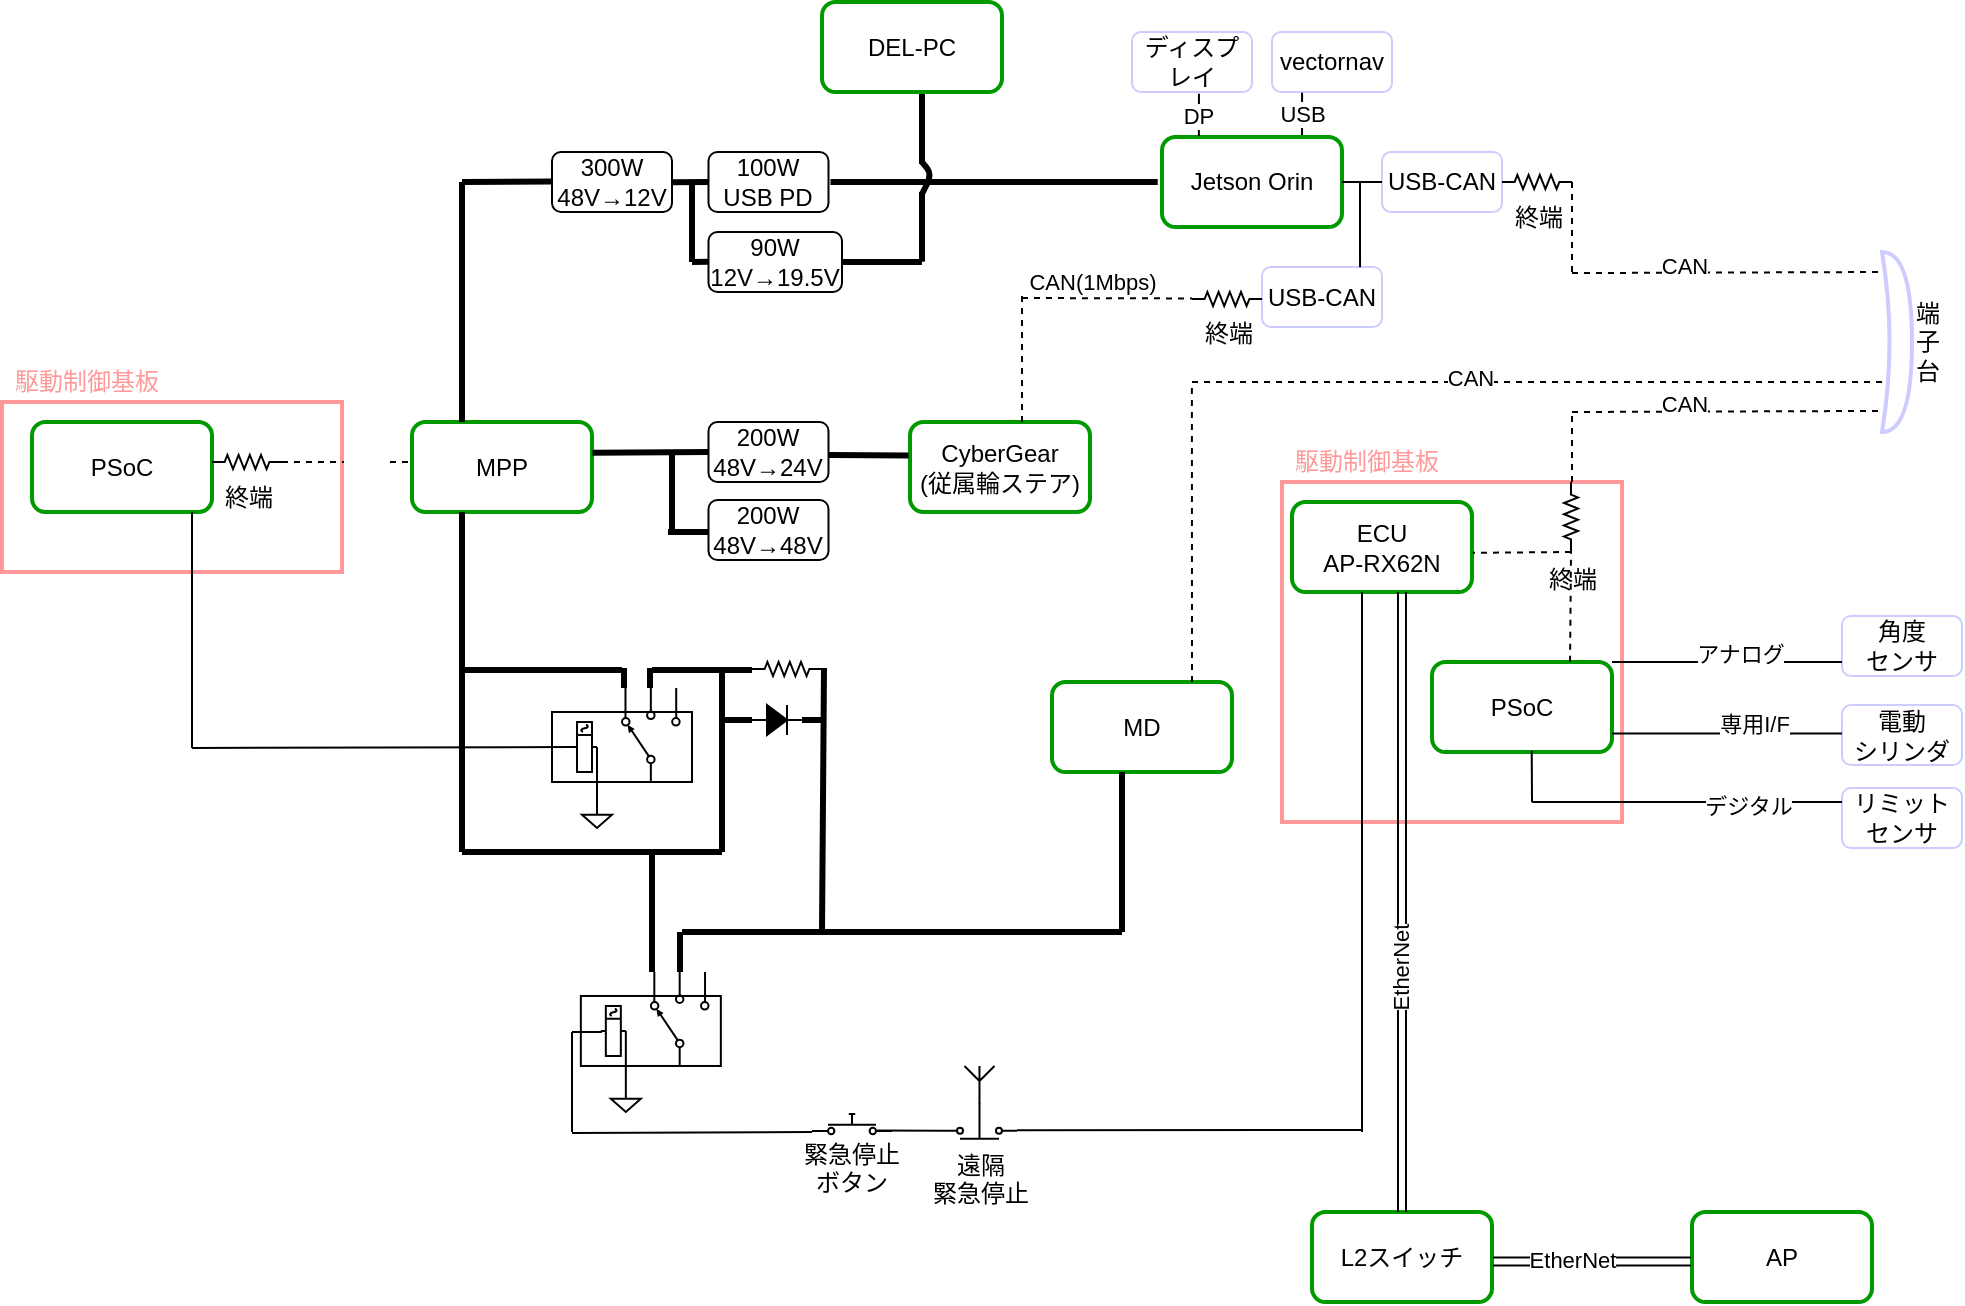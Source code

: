 <mxfile>
    <diagram id="9PdyP9MILgwPvJu1e36a" name="ページ1">
        <mxGraphModel dx="796" dy="493" grid="1" gridSize="5" guides="1" tooltips="1" connect="1" arrows="1" fold="1" page="1" pageScale="1" pageWidth="1169" pageHeight="827" background="none" math="0" shadow="0">
            <root>
                <mxCell id="0"/>
                <mxCell id="1" parent="0"/>
                <mxCell id="4" value="" style="rounded=0;whiteSpace=wrap;html=1;fillColor=none;" parent="1" vertex="1">
                    <mxGeometry x="335" y="490" width="70" height="35" as="geometry"/>
                </mxCell>
                <mxCell id="6" value="" style="pointerEvents=1;verticalLabelPosition=bottom;shadow=0;dashed=0;align=center;html=1;verticalAlign=top;shape=mxgraph.electrical.electro-mechanical.relay;fillColor=none;direction=south;" parent="1" vertex="1">
                    <mxGeometry x="345" y="495" width="12.5" height="25" as="geometry"/>
                </mxCell>
                <mxCell id="7" value="MPP" style="rounded=1;whiteSpace=wrap;html=1;strokeWidth=2;fillColor=none;strokeColor=#009900;" parent="1" vertex="1">
                    <mxGeometry x="265" y="345" width="90" height="45" as="geometry"/>
                </mxCell>
                <mxCell id="8" value="" style="endArrow=none;html=1;strokeWidth=3;" parent="1" edge="1">
                    <mxGeometry width="50" height="50" relative="1" as="geometry">
                        <mxPoint x="290" y="560" as="sourcePoint"/>
                        <mxPoint x="290" y="390" as="targetPoint"/>
                    </mxGeometry>
                </mxCell>
                <mxCell id="9" value="" style="endArrow=none;html=1;strokeWidth=3;" parent="1" edge="1">
                    <mxGeometry width="50" height="50" relative="1" as="geometry">
                        <mxPoint x="290" y="469" as="sourcePoint"/>
                        <mxPoint x="370" y="469" as="targetPoint"/>
                    </mxGeometry>
                </mxCell>
                <mxCell id="10" value="" style="endArrow=none;html=1;strokeWidth=3;" parent="1" edge="1">
                    <mxGeometry width="50" height="50" relative="1" as="geometry">
                        <mxPoint x="385" y="469" as="sourcePoint"/>
                        <mxPoint x="435" y="469" as="targetPoint"/>
                    </mxGeometry>
                </mxCell>
                <mxCell id="11" value="" style="endArrow=none;html=1;strokeWidth=3;" parent="1" edge="1">
                    <mxGeometry width="50" height="50" relative="1" as="geometry">
                        <mxPoint x="420" y="469" as="sourcePoint"/>
                        <mxPoint x="420" y="560" as="targetPoint"/>
                    </mxGeometry>
                </mxCell>
                <mxCell id="12" value="" style="pointerEvents=1;verticalLabelPosition=bottom;shadow=0;dashed=0;align=center;html=1;verticalAlign=top;shape=mxgraph.electrical.signal_sources.signal_ground;fillColor=none;" parent="1" vertex="1">
                    <mxGeometry x="350" y="538" width="15" height="10" as="geometry"/>
                </mxCell>
                <mxCell id="13" value="" style="endArrow=none;html=1;strokeWidth=1;entryX=0.5;entryY=0;entryDx=0;entryDy=0;entryPerimeter=0;exitX=0.5;exitY=0;exitDx=0;exitDy=0;exitPerimeter=0;" parent="1" source="12" target="6" edge="1">
                    <mxGeometry width="50" height="50" relative="1" as="geometry">
                        <mxPoint x="495" y="470" as="sourcePoint"/>
                        <mxPoint x="545" y="420" as="targetPoint"/>
                    </mxGeometry>
                </mxCell>
                <mxCell id="14" value="" style="endArrow=none;html=1;strokeWidth=1;entryX=0.5;entryY=1;entryDx=0;entryDy=0;entryPerimeter=0;" parent="1" target="6" edge="1">
                    <mxGeometry width="50" height="50" relative="1" as="geometry">
                        <mxPoint x="155" y="508" as="sourcePoint"/>
                        <mxPoint x="362.5" y="512.5" as="targetPoint"/>
                    </mxGeometry>
                </mxCell>
                <mxCell id="15" value="" style="pointerEvents=1;verticalLabelPosition=bottom;shadow=0;dashed=0;align=center;html=1;verticalAlign=top;shape=mxgraph.electrical.resistors.resistor_2;fillColor=none;" parent="1" vertex="1">
                    <mxGeometry x="435" y="465" width="35" height="7" as="geometry"/>
                </mxCell>
                <mxCell id="16" value="" style="endArrow=none;html=1;strokeWidth=3;" parent="1" edge="1">
                    <mxGeometry width="50" height="50" relative="1" as="geometry">
                        <mxPoint x="420" y="494" as="sourcePoint"/>
                        <mxPoint x="435" y="494" as="targetPoint"/>
                    </mxGeometry>
                </mxCell>
                <mxCell id="17" value="&lt;div style=&quot;&quot;&gt;&lt;span style=&quot;background-color: initial; white-space-collapse: preserve;&quot;&gt;&#9;&lt;/span&gt;&lt;span style=&quot;background-color: initial; white-space-collapse: preserve;&quot;&gt;&#9;&lt;/span&gt;&lt;/div&gt;" style="pointerEvents=1;fillColor=strokeColor;verticalLabelPosition=bottom;shadow=0;dashed=0;align=center;html=1;verticalAlign=top;shape=mxgraph.electrical.diodes.diode;" parent="1" vertex="1">
                    <mxGeometry x="435" y="486.5" width="25" height="15" as="geometry"/>
                </mxCell>
                <mxCell id="18" value="" style="endArrow=none;html=1;strokeWidth=3;" parent="1" edge="1">
                    <mxGeometry width="50" height="50" relative="1" as="geometry">
                        <mxPoint x="471" y="468" as="sourcePoint"/>
                        <mxPoint x="470" y="600" as="targetPoint"/>
                    </mxGeometry>
                </mxCell>
                <mxCell id="19" value="" style="endArrow=none;html=1;strokeWidth=3;exitX=1;exitY=0.5;exitDx=0;exitDy=0;exitPerimeter=0;" parent="1" source="17" edge="1">
                    <mxGeometry width="50" height="50" relative="1" as="geometry">
                        <mxPoint x="405" y="485" as="sourcePoint"/>
                        <mxPoint x="470" y="494" as="targetPoint"/>
                    </mxGeometry>
                </mxCell>
                <mxCell id="20" value="" style="pointerEvents=1;verticalLabelPosition=bottom;shadow=0;dashed=0;align=center;html=1;verticalAlign=top;shape=mxgraph.electrical.electro-mechanical.selectorSwitch3Position2;elSwitchState=1;fillColor=none;direction=north;" parent="1" vertex="1">
                    <mxGeometry x="370.01" y="478.01" width="28.82" height="47" as="geometry"/>
                </mxCell>
                <mxCell id="21" value="" style="endArrow=none;html=1;strokeWidth=3;" parent="1" edge="1">
                    <mxGeometry width="50" height="50" relative="1" as="geometry">
                        <mxPoint x="371" y="468" as="sourcePoint"/>
                        <mxPoint x="371" y="478" as="targetPoint"/>
                    </mxGeometry>
                </mxCell>
                <mxCell id="22" value="" style="endArrow=none;html=1;strokeWidth=3;" parent="1" edge="1">
                    <mxGeometry width="50" height="50" relative="1" as="geometry">
                        <mxPoint x="384" y="468" as="sourcePoint"/>
                        <mxPoint x="384" y="478" as="targetPoint"/>
                    </mxGeometry>
                </mxCell>
                <mxCell id="23" value="" style="endArrow=none;html=1;strokeWidth=3;" parent="1" edge="1">
                    <mxGeometry width="50" height="50" relative="1" as="geometry">
                        <mxPoint x="290" y="560" as="sourcePoint"/>
                        <mxPoint x="420" y="560" as="targetPoint"/>
                    </mxGeometry>
                </mxCell>
                <mxCell id="30" value="" style="rounded=0;whiteSpace=wrap;html=1;fillColor=none;" parent="1" vertex="1">
                    <mxGeometry x="349.42" y="631.99" width="70" height="35" as="geometry"/>
                </mxCell>
                <mxCell id="31" value="" style="pointerEvents=1;verticalLabelPosition=bottom;shadow=0;dashed=0;align=center;html=1;verticalAlign=top;shape=mxgraph.electrical.electro-mechanical.relay;fillColor=none;direction=south;" parent="1" vertex="1">
                    <mxGeometry x="359.42" y="636.99" width="12.5" height="25" as="geometry"/>
                </mxCell>
                <mxCell id="32" value="" style="pointerEvents=1;verticalLabelPosition=bottom;shadow=0;dashed=0;align=center;html=1;verticalAlign=top;shape=mxgraph.electrical.signal_sources.signal_ground;fillColor=none;" parent="1" vertex="1">
                    <mxGeometry x="364.42" y="679.99" width="15" height="10" as="geometry"/>
                </mxCell>
                <mxCell id="33" value="" style="endArrow=none;html=1;strokeWidth=1;entryX=0.5;entryY=0;entryDx=0;entryDy=0;entryPerimeter=0;exitX=0.5;exitY=0;exitDx=0;exitDy=0;exitPerimeter=0;" parent="1" source="32" target="31" edge="1">
                    <mxGeometry width="50" height="50" relative="1" as="geometry">
                        <mxPoint x="509.42" y="611.99" as="sourcePoint"/>
                        <mxPoint x="559.42" y="561.99" as="targetPoint"/>
                    </mxGeometry>
                </mxCell>
                <mxCell id="34" value="" style="pointerEvents=1;verticalLabelPosition=bottom;shadow=0;dashed=0;align=center;html=1;verticalAlign=top;shape=mxgraph.electrical.electro-mechanical.selectorSwitch3Position2;elSwitchState=1;fillColor=none;direction=north;" parent="1" vertex="1">
                    <mxGeometry x="384.43" y="620" width="28.82" height="47" as="geometry"/>
                </mxCell>
                <mxCell id="35" value="" style="endArrow=none;html=1;strokeWidth=3;entryX=1;entryY=0.02;entryDx=0;entryDy=0;entryPerimeter=0;" parent="1" target="34" edge="1">
                    <mxGeometry width="50" height="50" relative="1" as="geometry">
                        <mxPoint x="385" y="560" as="sourcePoint"/>
                        <mxPoint x="425" y="565" as="targetPoint"/>
                    </mxGeometry>
                </mxCell>
                <mxCell id="36" value="" style="endArrow=none;html=1;strokeWidth=3;" parent="1" edge="1">
                    <mxGeometry width="50" height="50" relative="1" as="geometry">
                        <mxPoint x="620" y="600" as="sourcePoint"/>
                        <mxPoint x="400" y="600" as="targetPoint"/>
                    </mxGeometry>
                </mxCell>
                <mxCell id="37" value="" style="endArrow=none;html=1;strokeWidth=3;" parent="1" edge="1">
                    <mxGeometry width="50" height="50" relative="1" as="geometry">
                        <mxPoint x="399" y="600" as="sourcePoint"/>
                        <mxPoint x="399" y="620" as="targetPoint"/>
                    </mxGeometry>
                </mxCell>
                <mxCell id="38" value="" style="endArrow=none;html=1;strokeWidth=1;entryX=0.5;entryY=1;entryDx=0;entryDy=0;entryPerimeter=0;" parent="1" edge="1">
                    <mxGeometry width="50" height="50" relative="1" as="geometry">
                        <mxPoint x="345.0" y="700.5" as="sourcePoint"/>
                        <mxPoint x="465.0" y="700" as="targetPoint"/>
                    </mxGeometry>
                </mxCell>
                <mxCell id="39" value="" style="endArrow=none;html=1;strokeWidth=1;" parent="1" edge="1">
                    <mxGeometry width="50" height="50" relative="1" as="geometry">
                        <mxPoint x="345" y="650" as="sourcePoint"/>
                        <mxPoint x="345" y="700" as="targetPoint"/>
                    </mxGeometry>
                </mxCell>
                <mxCell id="40" value="" style="endArrow=none;html=1;strokeWidth=1;" parent="1" edge="1">
                    <mxGeometry width="50" height="50" relative="1" as="geometry">
                        <mxPoint x="345" y="650" as="sourcePoint"/>
                        <mxPoint x="360" y="650" as="targetPoint"/>
                    </mxGeometry>
                </mxCell>
                <mxCell id="42" value="200W&lt;br&gt;48V→24V" style="rounded=1;whiteSpace=wrap;html=1;fillColor=none;" parent="1" vertex="1">
                    <mxGeometry x="413.25" y="345" width="60" height="30" as="geometry"/>
                </mxCell>
                <mxCell id="43" value="200W&lt;br&gt;48V→48V" style="rounded=1;whiteSpace=wrap;html=1;fillColor=none;" parent="1" vertex="1">
                    <mxGeometry x="413.25" y="384" width="60" height="30" as="geometry"/>
                </mxCell>
                <mxCell id="44" value="" style="endArrow=none;html=1;strokeWidth=3;exitX=1.025;exitY=0.342;exitDx=0;exitDy=0;exitPerimeter=0;entryX=0;entryY=0.5;entryDx=0;entryDy=0;" parent="1" target="42" edge="1">
                    <mxGeometry width="50" height="50" relative="1" as="geometry">
                        <mxPoint x="355.25" y="360.39" as="sourcePoint"/>
                        <mxPoint x="408" y="360" as="targetPoint"/>
                    </mxGeometry>
                </mxCell>
                <mxCell id="45" value="" style="endArrow=none;html=1;strokeWidth=3;" parent="1" edge="1">
                    <mxGeometry width="50" height="50" relative="1" as="geometry">
                        <mxPoint x="395" y="360" as="sourcePoint"/>
                        <mxPoint x="395" y="400" as="targetPoint"/>
                    </mxGeometry>
                </mxCell>
                <mxCell id="46" value="" style="endArrow=none;html=1;strokeWidth=3;" parent="1" edge="1">
                    <mxGeometry width="50" height="50" relative="1" as="geometry">
                        <mxPoint x="393" y="400" as="sourcePoint"/>
                        <mxPoint x="413" y="400" as="targetPoint"/>
                    </mxGeometry>
                </mxCell>
                <mxCell id="47" value="300W&lt;br&gt;48V→12V" style="rounded=1;whiteSpace=wrap;html=1;fillColor=none;" parent="1" vertex="1">
                    <mxGeometry x="335" y="210" width="60" height="30" as="geometry"/>
                </mxCell>
                <mxCell id="48" value="" style="endArrow=none;html=1;strokeWidth=3;" parent="1" edge="1">
                    <mxGeometry width="50" height="50" relative="1" as="geometry">
                        <mxPoint x="290" y="345" as="sourcePoint"/>
                        <mxPoint x="290" y="225" as="targetPoint"/>
                    </mxGeometry>
                </mxCell>
                <mxCell id="50" value="100W&lt;br&gt;USB PD" style="rounded=1;whiteSpace=wrap;html=1;fillColor=none;" parent="1" vertex="1">
                    <mxGeometry x="413.25" y="210" width="60" height="30" as="geometry"/>
                </mxCell>
                <mxCell id="51" value="90W&lt;br&gt;12V→19.5V" style="rounded=1;whiteSpace=wrap;html=1;fillColor=none;" parent="1" vertex="1">
                    <mxGeometry x="413.25" y="250" width="66.75" height="30" as="geometry"/>
                </mxCell>
                <mxCell id="52" value="" style="endArrow=none;html=1;strokeWidth=3;entryX=0;entryY=0.5;entryDx=0;entryDy=0;" parent="1" edge="1">
                    <mxGeometry width="50" height="50" relative="1" as="geometry">
                        <mxPoint x="290" y="225" as="sourcePoint"/>
                        <mxPoint x="335" y="224.8" as="targetPoint"/>
                    </mxGeometry>
                </mxCell>
                <mxCell id="53" value="" style="endArrow=none;html=1;strokeWidth=3;entryX=0;entryY=0.5;entryDx=0;entryDy=0;" parent="1" target="50" edge="1">
                    <mxGeometry width="50" height="50" relative="1" as="geometry">
                        <mxPoint x="395" y="225.08" as="sourcePoint"/>
                        <mxPoint x="410" y="225" as="targetPoint"/>
                    </mxGeometry>
                </mxCell>
                <mxCell id="54" value="" style="endArrow=none;html=1;strokeWidth=3;entryX=0;entryY=0.5;entryDx=0;entryDy=0;" parent="1" edge="1">
                    <mxGeometry width="50" height="50" relative="1" as="geometry">
                        <mxPoint x="405" y="265" as="sourcePoint"/>
                        <mxPoint x="413.25" y="264.83" as="targetPoint"/>
                    </mxGeometry>
                </mxCell>
                <mxCell id="55" value="" style="endArrow=none;html=1;strokeWidth=3;" parent="1" edge="1">
                    <mxGeometry width="50" height="50" relative="1" as="geometry">
                        <mxPoint x="405" y="265" as="sourcePoint"/>
                        <mxPoint x="405" y="225" as="targetPoint"/>
                    </mxGeometry>
                </mxCell>
                <mxCell id="57" value="Jetson Orin" style="rounded=1;whiteSpace=wrap;html=1;strokeWidth=2;fillColor=none;strokeColor=#009900;" parent="1" vertex="1">
                    <mxGeometry x="640" y="202.5" width="90" height="45" as="geometry"/>
                </mxCell>
                <mxCell id="58" value="DEL-PC" style="rounded=1;whiteSpace=wrap;html=1;strokeWidth=2;fillColor=none;strokeColor=#009900;" parent="1" vertex="1">
                    <mxGeometry x="470" y="135" width="90" height="45" as="geometry"/>
                </mxCell>
                <mxCell id="60" value="ディスプレイ" style="rounded=1;whiteSpace=wrap;html=1;fillColor=none;strokeColor=#CCCCFF;" parent="1" vertex="1">
                    <mxGeometry x="625" y="150" width="60" height="30" as="geometry"/>
                </mxCell>
                <mxCell id="61" value="&lt;div style=&quot;text-align: center;&quot;&gt;&lt;span style=&quot;text-align: start; background-color: initial;&quot;&gt;vectornav&lt;/span&gt;&lt;span style=&quot;color: rgba(0, 0, 0, 0); font-family: monospace; font-size: 0px; text-align: start; background-color: initial;&quot;&gt;%3CmxGraphModel%3E%3Croot%3E%3CmxCell%20id%3D%220%22%2F%3E%3CmxCell%20id%3D%221%22%20parent%3D%220%22%2F%3E%3CmxCell%20id%3D%222%22%20value%3D%22%E3%83%87%E3%82%A3%E3%82%B9%E3%83%97%E3%83%AC%E3%82%A4%22%20style%3D%22rounded%3D1%3BwhiteSpace%3Dwrap%3Bhtml%3D1%3BfillColor%3Dnone%3BstrokeColor%3D%23CCCCFF%3B%22%20vertex%3D%221%22%20parent%3D%221%22%3E%3CmxGeometry%20x%3D%22705%22%20y%3D%22145%22%20width%3D%2260%22%20height%3D%2230%22%20as%3D%22geometry%22%2F%3E%3C%2FmxCell%3E%3C%2Froot%3E%3C%2FmxGraphModel%3E&lt;/span&gt;&lt;/div&gt;" style="rounded=1;whiteSpace=wrap;html=1;fillColor=none;strokeColor=#CCCCFF;" parent="1" vertex="1">
                    <mxGeometry x="695" y="150" width="60" height="30" as="geometry"/>
                </mxCell>
                <mxCell id="62" value="USB-CAN" style="rounded=1;whiteSpace=wrap;html=1;fillColor=none;strokeColor=#CCCCFF;" parent="1" vertex="1">
                    <mxGeometry x="750" y="210" width="60" height="30" as="geometry"/>
                </mxCell>
                <mxCell id="63" value="" style="rounded=0;whiteSpace=wrap;html=1;strokeColor=#FF9999;strokeWidth=2;fillColor=none;fontColor=#FFFFFF;" parent="1" vertex="1">
                    <mxGeometry x="700" y="375" width="170" height="170" as="geometry"/>
                </mxCell>
                <mxCell id="64" value="ECU&lt;br&gt;AP-RX62N" style="rounded=1;whiteSpace=wrap;html=1;strokeWidth=2;fillColor=none;strokeColor=#009900;" parent="1" vertex="1">
                    <mxGeometry x="705" y="385" width="90" height="45" as="geometry"/>
                </mxCell>
                <mxCell id="65" value="PSoC" style="rounded=1;whiteSpace=wrap;html=1;strokeWidth=2;fillColor=none;strokeColor=#009900;" parent="1" vertex="1">
                    <mxGeometry x="775" y="465" width="90" height="45" as="geometry"/>
                </mxCell>
                <mxCell id="66" value="角度&lt;br&gt;センサ" style="rounded=1;whiteSpace=wrap;html=1;fillColor=none;strokeColor=#CCCCFF;" parent="1" vertex="1">
                    <mxGeometry x="980" y="442" width="60" height="30" as="geometry"/>
                </mxCell>
                <mxCell id="67" value="電動&lt;br&gt;シリンダ" style="rounded=1;whiteSpace=wrap;html=1;fillColor=none;strokeColor=#CCCCFF;" parent="1" vertex="1">
                    <mxGeometry x="980" y="486.5" width="60" height="30" as="geometry"/>
                </mxCell>
                <mxCell id="68" value="リミット&lt;br&gt;センサ" style="rounded=1;whiteSpace=wrap;html=1;fillColor=none;strokeColor=#CCCCFF;" parent="1" vertex="1">
                    <mxGeometry x="980" y="528" width="60" height="30" as="geometry"/>
                </mxCell>
                <mxCell id="70" value="端子台" style="shape=xor;whiteSpace=wrap;html=1;strokeColor=#CCCCFF;strokeWidth=2;fillColor=none;fontStyle=0;spacingLeft=30;" parent="1" vertex="1">
                    <mxGeometry x="1000" y="260" width="15" height="90" as="geometry"/>
                </mxCell>
                <mxCell id="72" value="" style="endArrow=none;html=1;strokeWidth=3;entryX=-0.035;entryY=0.5;entryDx=0;entryDy=0;entryPerimeter=0;" parent="1" edge="1">
                    <mxGeometry width="50" height="50" relative="1" as="geometry">
                        <mxPoint x="474.25" y="224.96" as="sourcePoint"/>
                        <mxPoint x="637.85" y="225" as="targetPoint"/>
                    </mxGeometry>
                </mxCell>
                <mxCell id="73" value="" style="endArrow=none;html=1;strokeWidth=3;" parent="1" edge="1">
                    <mxGeometry width="50" height="50" relative="1" as="geometry">
                        <mxPoint x="520" y="265" as="sourcePoint"/>
                        <mxPoint x="480" y="265" as="targetPoint"/>
                    </mxGeometry>
                </mxCell>
                <mxCell id="76" value="DP" style="endArrow=none;html=1;exitX=0.205;exitY=0.012;exitDx=0;exitDy=0;exitPerimeter=0;entryX=0.558;entryY=1.063;entryDx=0;entryDy=0;entryPerimeter=0;" parent="1" edge="1">
                    <mxGeometry width="50" height="50" relative="1" as="geometry">
                        <mxPoint x="658.45" y="202.04" as="sourcePoint"/>
                        <mxPoint x="658.48" y="180.89" as="targetPoint"/>
                    </mxGeometry>
                </mxCell>
                <mxCell id="77" value="USB" style="endArrow=none;html=1;exitX=0.205;exitY=0.012;exitDx=0;exitDy=0;exitPerimeter=0;entryX=0.558;entryY=1.063;entryDx=0;entryDy=0;entryPerimeter=0;" parent="1" edge="1">
                    <mxGeometry x="0.018" width="50" height="50" relative="1" as="geometry">
                        <mxPoint x="710.0" y="201.5" as="sourcePoint"/>
                        <mxPoint x="710.03" y="180.35" as="targetPoint"/>
                        <mxPoint as="offset"/>
                    </mxGeometry>
                </mxCell>
                <mxCell id="80" value="終端" style="pointerEvents=1;verticalLabelPosition=bottom;shadow=0;dashed=0;align=center;html=1;verticalAlign=top;shape=mxgraph.electrical.resistors.resistor_2;fillColor=none;" parent="1" vertex="1">
                    <mxGeometry x="810" y="221.5" width="35" height="7" as="geometry"/>
                </mxCell>
                <mxCell id="81" value="L2スイッチ" style="rounded=1;whiteSpace=wrap;html=1;strokeWidth=2;fillColor=none;strokeColor=#009900;" parent="1" vertex="1">
                    <mxGeometry x="715" y="740" width="90" height="45" as="geometry"/>
                </mxCell>
                <mxCell id="82" value="AP" style="rounded=1;whiteSpace=wrap;html=1;strokeWidth=2;fillColor=none;strokeColor=#009900;" parent="1" vertex="1">
                    <mxGeometry x="905" y="740" width="90" height="45" as="geometry"/>
                </mxCell>
                <mxCell id="83" value="" style="shape=link;html=1;exitX=1.006;exitY=0.551;exitDx=0;exitDy=0;exitPerimeter=0;entryX=-0.006;entryY=0.551;entryDx=0;entryDy=0;entryPerimeter=0;" parent="1" source="81" target="82" edge="1">
                    <mxGeometry width="100" relative="1" as="geometry">
                        <mxPoint x="795" y="765" as="sourcePoint"/>
                        <mxPoint x="895" y="765" as="targetPoint"/>
                    </mxGeometry>
                </mxCell>
                <mxCell id="109" value="EtherNet" style="edgeLabel;html=1;align=center;verticalAlign=middle;resizable=0;points=[];" parent="83" vertex="1" connectable="0">
                    <mxGeometry x="-0.213" y="1" relative="1" as="geometry">
                        <mxPoint as="offset"/>
                    </mxGeometry>
                </mxCell>
                <mxCell id="84" value="" style="endArrow=none;html=1;exitX=1;exitY=0;exitDx=0;exitDy=0;" parent="1" source="65" edge="1">
                    <mxGeometry width="50" height="50" relative="1" as="geometry">
                        <mxPoint x="900" y="478.01" as="sourcePoint"/>
                        <mxPoint x="980" y="465" as="targetPoint"/>
                    </mxGeometry>
                </mxCell>
                <mxCell id="100" value="アナログ" style="edgeLabel;html=1;align=center;verticalAlign=middle;resizable=0;points=[];" parent="84" vertex="1" connectable="0">
                    <mxGeometry x="0.106" y="4" relative="1" as="geometry">
                        <mxPoint as="offset"/>
                    </mxGeometry>
                </mxCell>
                <mxCell id="86" value="" style="endArrow=none;html=1;exitX=1;exitY=0;exitDx=0;exitDy=0;" parent="1" edge="1">
                    <mxGeometry width="50" height="50" relative="1" as="geometry">
                        <mxPoint x="865" y="500.81" as="sourcePoint"/>
                        <mxPoint x="980" y="500.81" as="targetPoint"/>
                    </mxGeometry>
                </mxCell>
                <mxCell id="101" value="専用I/F" style="edgeLabel;html=1;align=center;verticalAlign=middle;resizable=0;points=[];" parent="86" vertex="1" connectable="0">
                    <mxGeometry x="0.225" y="5" relative="1" as="geometry">
                        <mxPoint as="offset"/>
                    </mxGeometry>
                </mxCell>
                <mxCell id="87" value="" style="endArrow=none;html=1;exitX=0.735;exitY=0.941;exitDx=0;exitDy=0;exitPerimeter=0;" parent="1" source="63" edge="1">
                    <mxGeometry width="50" height="50" relative="1" as="geometry">
                        <mxPoint x="865" y="535" as="sourcePoint"/>
                        <mxPoint x="980" y="535" as="targetPoint"/>
                    </mxGeometry>
                </mxCell>
                <mxCell id="102" value="デジタル" style="edgeLabel;html=1;align=center;verticalAlign=middle;resizable=0;points=[];" parent="87" vertex="1" connectable="0">
                    <mxGeometry x="0.388" y="-2" relative="1" as="geometry">
                        <mxPoint as="offset"/>
                    </mxGeometry>
                </mxCell>
                <mxCell id="88" value="" style="endArrow=none;html=1;entryX=0.554;entryY=0.986;entryDx=0;entryDy=0;entryPerimeter=0;" parent="1" target="65" edge="1">
                    <mxGeometry width="50" height="50" relative="1" as="geometry">
                        <mxPoint x="825" y="535" as="sourcePoint"/>
                        <mxPoint x="865" y="485" as="targetPoint"/>
                    </mxGeometry>
                </mxCell>
                <mxCell id="89" value="MD" style="rounded=1;whiteSpace=wrap;html=1;strokeWidth=2;fillColor=none;strokeColor=#009900;" parent="1" vertex="1">
                    <mxGeometry x="585" y="475" width="90" height="45" as="geometry"/>
                </mxCell>
                <mxCell id="91" value="" style="endArrow=none;dashed=1;html=1;" parent="1" edge="1">
                    <mxGeometry width="50" height="50" relative="1" as="geometry">
                        <mxPoint x="845" y="375" as="sourcePoint"/>
                        <mxPoint x="845" y="340" as="targetPoint"/>
                    </mxGeometry>
                </mxCell>
                <mxCell id="92" value="" style="endArrow=none;dashed=1;html=1;entryX=0.062;entryY=0.883;entryDx=0;entryDy=0;entryPerimeter=0;" parent="1" target="70" edge="1">
                    <mxGeometry width="50" height="50" relative="1" as="geometry">
                        <mxPoint x="845" y="340" as="sourcePoint"/>
                        <mxPoint x="845" y="282.5" as="targetPoint"/>
                    </mxGeometry>
                </mxCell>
                <mxCell id="99" value="CAN" style="edgeLabel;html=1;align=center;verticalAlign=middle;resizable=0;points=[];" parent="92" vertex="1" connectable="0">
                    <mxGeometry x="-0.287" y="4" relative="1" as="geometry">
                        <mxPoint as="offset"/>
                    </mxGeometry>
                </mxCell>
                <mxCell id="93" value="終端" style="pointerEvents=1;verticalLabelPosition=bottom;shadow=0;dashed=0;align=center;html=1;verticalAlign=top;shape=mxgraph.electrical.resistors.resistor_2;fillColor=none;direction=north;" parent="1" vertex="1">
                    <mxGeometry x="841" y="375" width="7" height="35" as="geometry"/>
                </mxCell>
                <mxCell id="94" value="" style="endArrow=none;dashed=1;html=1;entryX=1.005;entryY=0.565;entryDx=0;entryDy=0;entryPerimeter=0;exitX=0;exitY=0.5;exitDx=0;exitDy=0;exitPerimeter=0;" parent="1" source="93" target="64" edge="1">
                    <mxGeometry width="50" height="50" relative="1" as="geometry">
                        <mxPoint x="850" y="380" as="sourcePoint"/>
                        <mxPoint x="850" y="335" as="targetPoint"/>
                    </mxGeometry>
                </mxCell>
                <mxCell id="95" value="" style="endArrow=none;dashed=1;html=1;entryX=0;entryY=0.5;entryDx=0;entryDy=0;entryPerimeter=0;exitX=0.767;exitY=-0.004;exitDx=0;exitDy=0;exitPerimeter=0;" parent="1" source="65" target="93" edge="1">
                    <mxGeometry width="50" height="50" relative="1" as="geometry">
                        <mxPoint x="849.5" y="415" as="sourcePoint"/>
                        <mxPoint x="800.45" y="415.425" as="targetPoint"/>
                    </mxGeometry>
                </mxCell>
                <mxCell id="96" value="" style="endArrow=none;dashed=1;html=1;entryX=0.062;entryY=0.883;entryDx=0;entryDy=0;entryPerimeter=0;" parent="1" edge="1">
                    <mxGeometry width="50" height="50" relative="1" as="geometry">
                        <mxPoint x="655" y="325" as="sourcePoint"/>
                        <mxPoint x="1000.93" y="325.0" as="targetPoint"/>
                    </mxGeometry>
                </mxCell>
                <mxCell id="98" value="CAN" style="edgeLabel;html=1;align=center;verticalAlign=middle;resizable=0;points=[];" parent="96" vertex="1" connectable="0">
                    <mxGeometry x="-0.198" y="2" relative="1" as="geometry">
                        <mxPoint as="offset"/>
                    </mxGeometry>
                </mxCell>
                <mxCell id="97" value="" style="endArrow=none;dashed=1;html=1;" parent="1" edge="1">
                    <mxGeometry width="50" height="50" relative="1" as="geometry">
                        <mxPoint x="655" y="475" as="sourcePoint"/>
                        <mxPoint x="654.94" y="325" as="targetPoint"/>
                    </mxGeometry>
                </mxCell>
                <mxCell id="103" value="&#10;&#10;&#10;緊急停止&#10;ボタン" style="shape=mxgraph.electrical.electro-mechanical.pushbutton;aspect=fixed;elSwitchState=off;spacingBottom=0;spacingTop=0;" parent="1" vertex="1">
                    <mxGeometry x="465" y="690.99" width="40" height="10.67" as="geometry"/>
                </mxCell>
                <mxCell id="104" value="遠隔&lt;br&gt;緊急停止" style="pointerEvents=1;verticalLabelPosition=bottom;shadow=0;dashed=0;align=center;html=1;verticalAlign=top;shape=mxgraph.electrical.electro-mechanical.pushbuttonBreak2;elSwitchState=off;" parent="1" vertex="1">
                    <mxGeometry x="530" y="683.33" width="37.48" height="19.99" as="geometry"/>
                </mxCell>
                <mxCell id="105" value="" style="verticalLabelPosition=bottom;shadow=0;dashed=0;align=center;html=1;verticalAlign=top;shape=mxgraph.electrical.radio.aerial_-_antenna_1;" parent="1" vertex="1">
                    <mxGeometry x="541.24" y="667" width="15" height="18.75" as="geometry"/>
                </mxCell>
                <mxCell id="106" value="" style="endArrow=none;html=1;strokeWidth=1;entryX=0;entryY=0.8;entryDx=0;entryDy=0;exitX=0.813;exitY=0.774;exitDx=0;exitDy=0;exitPerimeter=0;" parent="1" source="103" target="104" edge="1">
                    <mxGeometry width="50" height="50" relative="1" as="geometry">
                        <mxPoint x="505" y="700" as="sourcePoint"/>
                        <mxPoint x="515" y="700" as="targetPoint"/>
                    </mxGeometry>
                </mxCell>
                <mxCell id="107" value="" style="endArrow=none;html=1;strokeWidth=1;" parent="1" edge="1">
                    <mxGeometry width="50" height="50" relative="1" as="geometry">
                        <mxPoint x="740" y="430" as="sourcePoint"/>
                        <mxPoint x="740" y="700" as="targetPoint"/>
                    </mxGeometry>
                </mxCell>
                <mxCell id="108" value="" style="endArrow=none;html=1;strokeWidth=1;" parent="1" edge="1">
                    <mxGeometry width="50" height="50" relative="1" as="geometry">
                        <mxPoint x="567.48" y="699.16" as="sourcePoint"/>
                        <mxPoint x="740" y="699" as="targetPoint"/>
                    </mxGeometry>
                </mxCell>
                <mxCell id="110" value="" style="shape=link;html=1;entryX=0.611;entryY=1;entryDx=0;entryDy=0;entryPerimeter=0;" parent="1" source="81" target="64" edge="1">
                    <mxGeometry width="100" relative="1" as="geometry">
                        <mxPoint x="755" y="735" as="sourcePoint"/>
                        <mxPoint x="909.46" y="769.795" as="targetPoint"/>
                    </mxGeometry>
                </mxCell>
                <mxCell id="111" value="EtherNet" style="edgeLabel;html=1;align=center;verticalAlign=middle;resizable=0;points=[];rotation=270;" parent="110" vertex="1" connectable="0">
                    <mxGeometry x="-0.213" y="1" relative="1" as="geometry">
                        <mxPoint as="offset"/>
                    </mxGeometry>
                </mxCell>
                <mxCell id="112" value="" style="endArrow=none;html=1;strokeWidth=3;" parent="1" edge="1">
                    <mxGeometry width="50" height="50" relative="1" as="geometry">
                        <mxPoint x="620" y="520" as="sourcePoint"/>
                        <mxPoint x="620" y="600" as="targetPoint"/>
                    </mxGeometry>
                </mxCell>
                <mxCell id="116" value="" style="endArrow=none;html=1;entryX=0;entryY=0.5;entryDx=0;entryDy=0;exitX=1;exitY=0.5;exitDx=0;exitDy=0;" parent="1" source="57" target="62" edge="1">
                    <mxGeometry width="50" height="50" relative="1" as="geometry">
                        <mxPoint x="780" y="360" as="sourcePoint"/>
                        <mxPoint x="830" y="310" as="targetPoint"/>
                    </mxGeometry>
                </mxCell>
                <mxCell id="117" value="" style="endArrow=none;dashed=1;html=1;entryX=0.062;entryY=0.883;entryDx=0;entryDy=0;entryPerimeter=0;" parent="1" edge="1">
                    <mxGeometry width="50" height="50" relative="1" as="geometry">
                        <mxPoint x="845" y="270.53" as="sourcePoint"/>
                        <mxPoint x="1000.93" y="270" as="targetPoint"/>
                    </mxGeometry>
                </mxCell>
                <mxCell id="118" value="CAN" style="edgeLabel;html=1;align=center;verticalAlign=middle;resizable=0;points=[];" parent="117" vertex="1" connectable="0">
                    <mxGeometry x="-0.287" y="4" relative="1" as="geometry">
                        <mxPoint as="offset"/>
                    </mxGeometry>
                </mxCell>
                <mxCell id="119" value="" style="endArrow=none;dashed=1;html=1;entryX=1;entryY=0.5;entryDx=0;entryDy=0;entryPerimeter=0;" parent="1" target="80" edge="1">
                    <mxGeometry width="50" height="50" relative="1" as="geometry">
                        <mxPoint x="845" y="270" as="sourcePoint"/>
                        <mxPoint x="845" y="225" as="targetPoint"/>
                    </mxGeometry>
                </mxCell>
                <mxCell id="121" value="駆動制御基板" style="text;html=1;strokeColor=none;fillColor=none;align=center;verticalAlign=middle;whiteSpace=wrap;rounded=0;fontColor=#FF9999;" parent="1" vertex="1">
                    <mxGeometry x="700" y="350" width="85" height="30" as="geometry"/>
                </mxCell>
                <mxCell id="122" value="" style="rounded=0;whiteSpace=wrap;html=1;strokeColor=#FF9999;strokeWidth=2;fillColor=none;fontColor=#FFFFFF;" parent="1" vertex="1">
                    <mxGeometry x="60" y="335" width="170" height="85" as="geometry"/>
                </mxCell>
                <mxCell id="123" value="駆動制御基板" style="text;html=1;strokeColor=none;fillColor=none;align=center;verticalAlign=middle;whiteSpace=wrap;rounded=0;fontColor=#FF9999;" parent="1" vertex="1">
                    <mxGeometry x="60" y="310" width="85" height="30" as="geometry"/>
                </mxCell>
                <mxCell id="124" value="PSoC" style="rounded=1;whiteSpace=wrap;html=1;strokeWidth=2;fillColor=none;strokeColor=#009900;" parent="1" vertex="1">
                    <mxGeometry x="75" y="345" width="90" height="45" as="geometry"/>
                </mxCell>
                <mxCell id="125" value="終端" style="pointerEvents=1;verticalLabelPosition=bottom;shadow=0;dashed=0;align=center;html=1;verticalAlign=top;shape=mxgraph.electrical.resistors.resistor_2;fillColor=none;" parent="1" vertex="1">
                    <mxGeometry x="165" y="361.5" width="35" height="7" as="geometry"/>
                </mxCell>
                <mxCell id="132" value="" style="endArrow=none;html=1;strokeWidth=1;" parent="1" edge="1">
                    <mxGeometry width="50" height="50" relative="1" as="geometry">
                        <mxPoint x="155" y="390" as="sourcePoint"/>
                        <mxPoint x="155" y="508" as="targetPoint"/>
                    </mxGeometry>
                </mxCell>
                <mxCell id="134" value="" style="endArrow=none;dashed=1;html=1;fontColor=#FFFFFF;exitX=1;exitY=0.5;exitDx=0;exitDy=0;exitPerimeter=0;" parent="1" source="125" edge="1">
                    <mxGeometry width="50" height="50" relative="1" as="geometry">
                        <mxPoint x="320" y="335" as="sourcePoint"/>
                        <mxPoint x="265" y="365" as="targetPoint"/>
                    </mxGeometry>
                </mxCell>
                <mxCell id="135" value="CAN" style="edgeLabel;html=1;align=center;verticalAlign=middle;resizable=0;points=[];fontColor=#FFFFFF;" parent="134" vertex="1" connectable="0">
                    <mxGeometry x="0.294" relative="1" as="geometry">
                        <mxPoint as="offset"/>
                    </mxGeometry>
                </mxCell>
                <mxCell id="136" value="CyberGear&lt;br&gt;(従属輪ステア)" style="rounded=1;whiteSpace=wrap;html=1;strokeWidth=2;fillColor=none;strokeColor=#009900;" vertex="1" parent="1">
                    <mxGeometry x="514" y="345" width="90" height="45" as="geometry"/>
                </mxCell>
                <mxCell id="139" value="USB-CAN" style="rounded=1;whiteSpace=wrap;html=1;fillColor=none;strokeColor=#CCCCFF;" vertex="1" parent="1">
                    <mxGeometry x="690" y="267.5" width="60" height="30" as="geometry"/>
                </mxCell>
                <mxCell id="141" value="" style="endArrow=none;html=1;strokeWidth=3;" edge="1" parent="1">
                    <mxGeometry width="50" height="50" relative="1" as="geometry">
                        <mxPoint x="520" y="264.83" as="sourcePoint"/>
                        <mxPoint x="520" y="230" as="targetPoint"/>
                    </mxGeometry>
                </mxCell>
                <mxCell id="142" value="" style="endArrow=none;html=1;strokeWidth=3;" edge="1" parent="1">
                    <mxGeometry width="50" height="50" relative="1" as="geometry">
                        <mxPoint x="520" y="230.92" as="sourcePoint"/>
                        <mxPoint x="520" y="215" as="targetPoint"/>
                        <Array as="points">
                            <mxPoint x="525" y="221.09"/>
                        </Array>
                    </mxGeometry>
                </mxCell>
                <mxCell id="143" value="" style="endArrow=none;html=1;strokeWidth=3;" edge="1" parent="1">
                    <mxGeometry width="50" height="50" relative="1" as="geometry">
                        <mxPoint x="520" y="216" as="sourcePoint"/>
                        <mxPoint x="520" y="181" as="targetPoint"/>
                    </mxGeometry>
                </mxCell>
                <mxCell id="144" value="" style="endArrow=none;html=1;strokeWidth=3;" edge="1" parent="1">
                    <mxGeometry width="50" height="50" relative="1" as="geometry">
                        <mxPoint x="473.25" y="361.5" as="sourcePoint"/>
                        <mxPoint x="513.25" y="361.74" as="targetPoint"/>
                    </mxGeometry>
                </mxCell>
                <mxCell id="145" value="終端" style="pointerEvents=1;verticalLabelPosition=bottom;shadow=0;dashed=0;align=center;html=1;verticalAlign=top;shape=mxgraph.electrical.resistors.resistor_2;fillColor=none;" vertex="1" parent="1">
                    <mxGeometry x="655" y="280" width="35" height="7" as="geometry"/>
                </mxCell>
                <mxCell id="146" value="" style="endArrow=none;html=1;entryX=0.817;entryY=0.003;entryDx=0;entryDy=0;entryPerimeter=0;" edge="1" parent="1" target="139">
                    <mxGeometry width="50" height="50" relative="1" as="geometry">
                        <mxPoint x="739" y="225" as="sourcePoint"/>
                        <mxPoint x="755" y="230" as="targetPoint"/>
                    </mxGeometry>
                </mxCell>
                <mxCell id="147" value="" style="endArrow=none;dashed=1;html=1;entryX=0.062;entryY=0.883;entryDx=0;entryDy=0;entryPerimeter=0;" edge="1" parent="1">
                    <mxGeometry width="50" height="50" relative="1" as="geometry">
                        <mxPoint x="570" y="283" as="sourcePoint"/>
                        <mxPoint x="655" y="283.23" as="targetPoint"/>
                    </mxGeometry>
                </mxCell>
                <mxCell id="148" value="CAN(1Mbps)" style="edgeLabel;html=1;align=center;verticalAlign=middle;resizable=0;points=[];" vertex="1" connectable="0" parent="147">
                    <mxGeometry x="-0.287" y="4" relative="1" as="geometry">
                        <mxPoint x="4" y="-4" as="offset"/>
                    </mxGeometry>
                </mxCell>
                <mxCell id="149" value="" style="endArrow=none;dashed=1;html=1;" edge="1" parent="1">
                    <mxGeometry width="50" height="50" relative="1" as="geometry">
                        <mxPoint x="570" y="345" as="sourcePoint"/>
                        <mxPoint x="570" y="280" as="targetPoint"/>
                    </mxGeometry>
                </mxCell>
            </root>
        </mxGraphModel>
    </diagram>
</mxfile>
